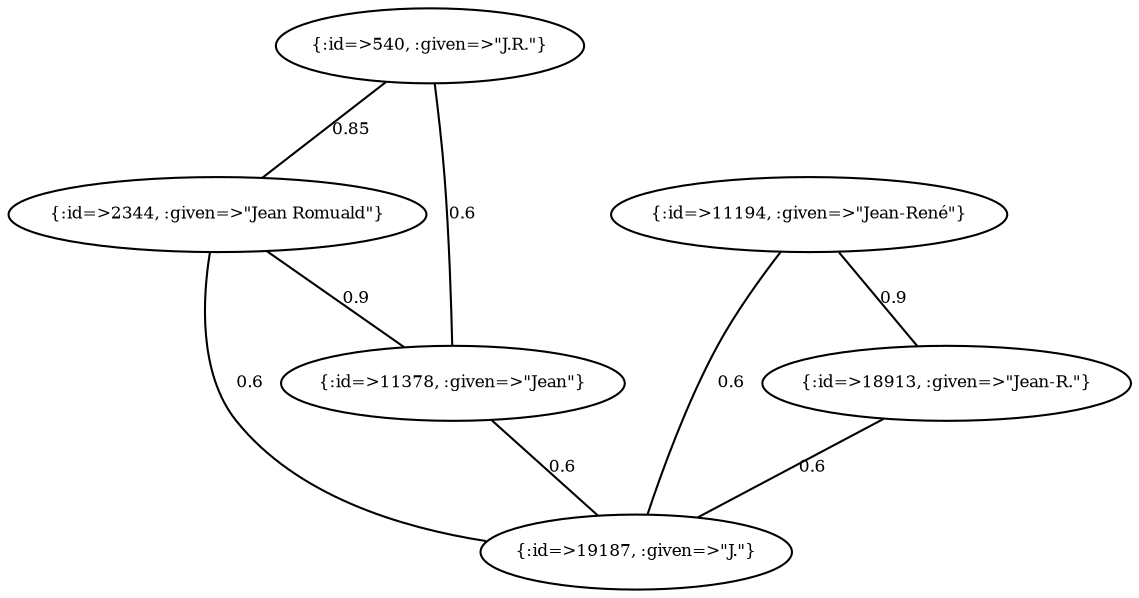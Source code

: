 graph Collector__WeightedGraph {
    "{:id=>540, :given=>\"J.R.\"}" [
        fontsize = 8,
        label = "{:id=>540, :given=>\"J.R.\"}"
    ]

    "{:id=>2344, :given=>\"Jean Romuald\"}" [
        fontsize = 8,
        label = "{:id=>2344, :given=>\"Jean Romuald\"}"
    ]

    "{:id=>11194, :given=>\"Jean-René\"}" [
        fontsize = 8,
        label = "{:id=>11194, :given=>\"Jean-René\"}"
    ]

    "{:id=>11378, :given=>\"Jean\"}" [
        fontsize = 8,
        label = "{:id=>11378, :given=>\"Jean\"}"
    ]

    "{:id=>18913, :given=>\"Jean-R.\"}" [
        fontsize = 8,
        label = "{:id=>18913, :given=>\"Jean-R.\"}"
    ]

    "{:id=>19187, :given=>\"J.\"}" [
        fontsize = 8,
        label = "{:id=>19187, :given=>\"J.\"}"
    ]

    "{:id=>540, :given=>\"J.R.\"}" -- "{:id=>2344, :given=>\"Jean Romuald\"}" [
        fontsize = 8,
        label = 0.85
    ]

    "{:id=>540, :given=>\"J.R.\"}" -- "{:id=>11378, :given=>\"Jean\"}" [
        fontsize = 8,
        label = 0.6
    ]

    "{:id=>2344, :given=>\"Jean Romuald\"}" -- "{:id=>11378, :given=>\"Jean\"}" [
        fontsize = 8,
        label = 0.9
    ]

    "{:id=>2344, :given=>\"Jean Romuald\"}" -- "{:id=>19187, :given=>\"J.\"}" [
        fontsize = 8,
        label = 0.6
    ]

    "{:id=>11194, :given=>\"Jean-René\"}" -- "{:id=>18913, :given=>\"Jean-R.\"}" [
        fontsize = 8,
        label = 0.9
    ]

    "{:id=>11194, :given=>\"Jean-René\"}" -- "{:id=>19187, :given=>\"J.\"}" [
        fontsize = 8,
        label = 0.6
    ]

    "{:id=>11378, :given=>\"Jean\"}" -- "{:id=>19187, :given=>\"J.\"}" [
        fontsize = 8,
        label = 0.6
    ]

    "{:id=>18913, :given=>\"Jean-R.\"}" -- "{:id=>19187, :given=>\"J.\"}" [
        fontsize = 8,
        label = 0.6
    ]
}

